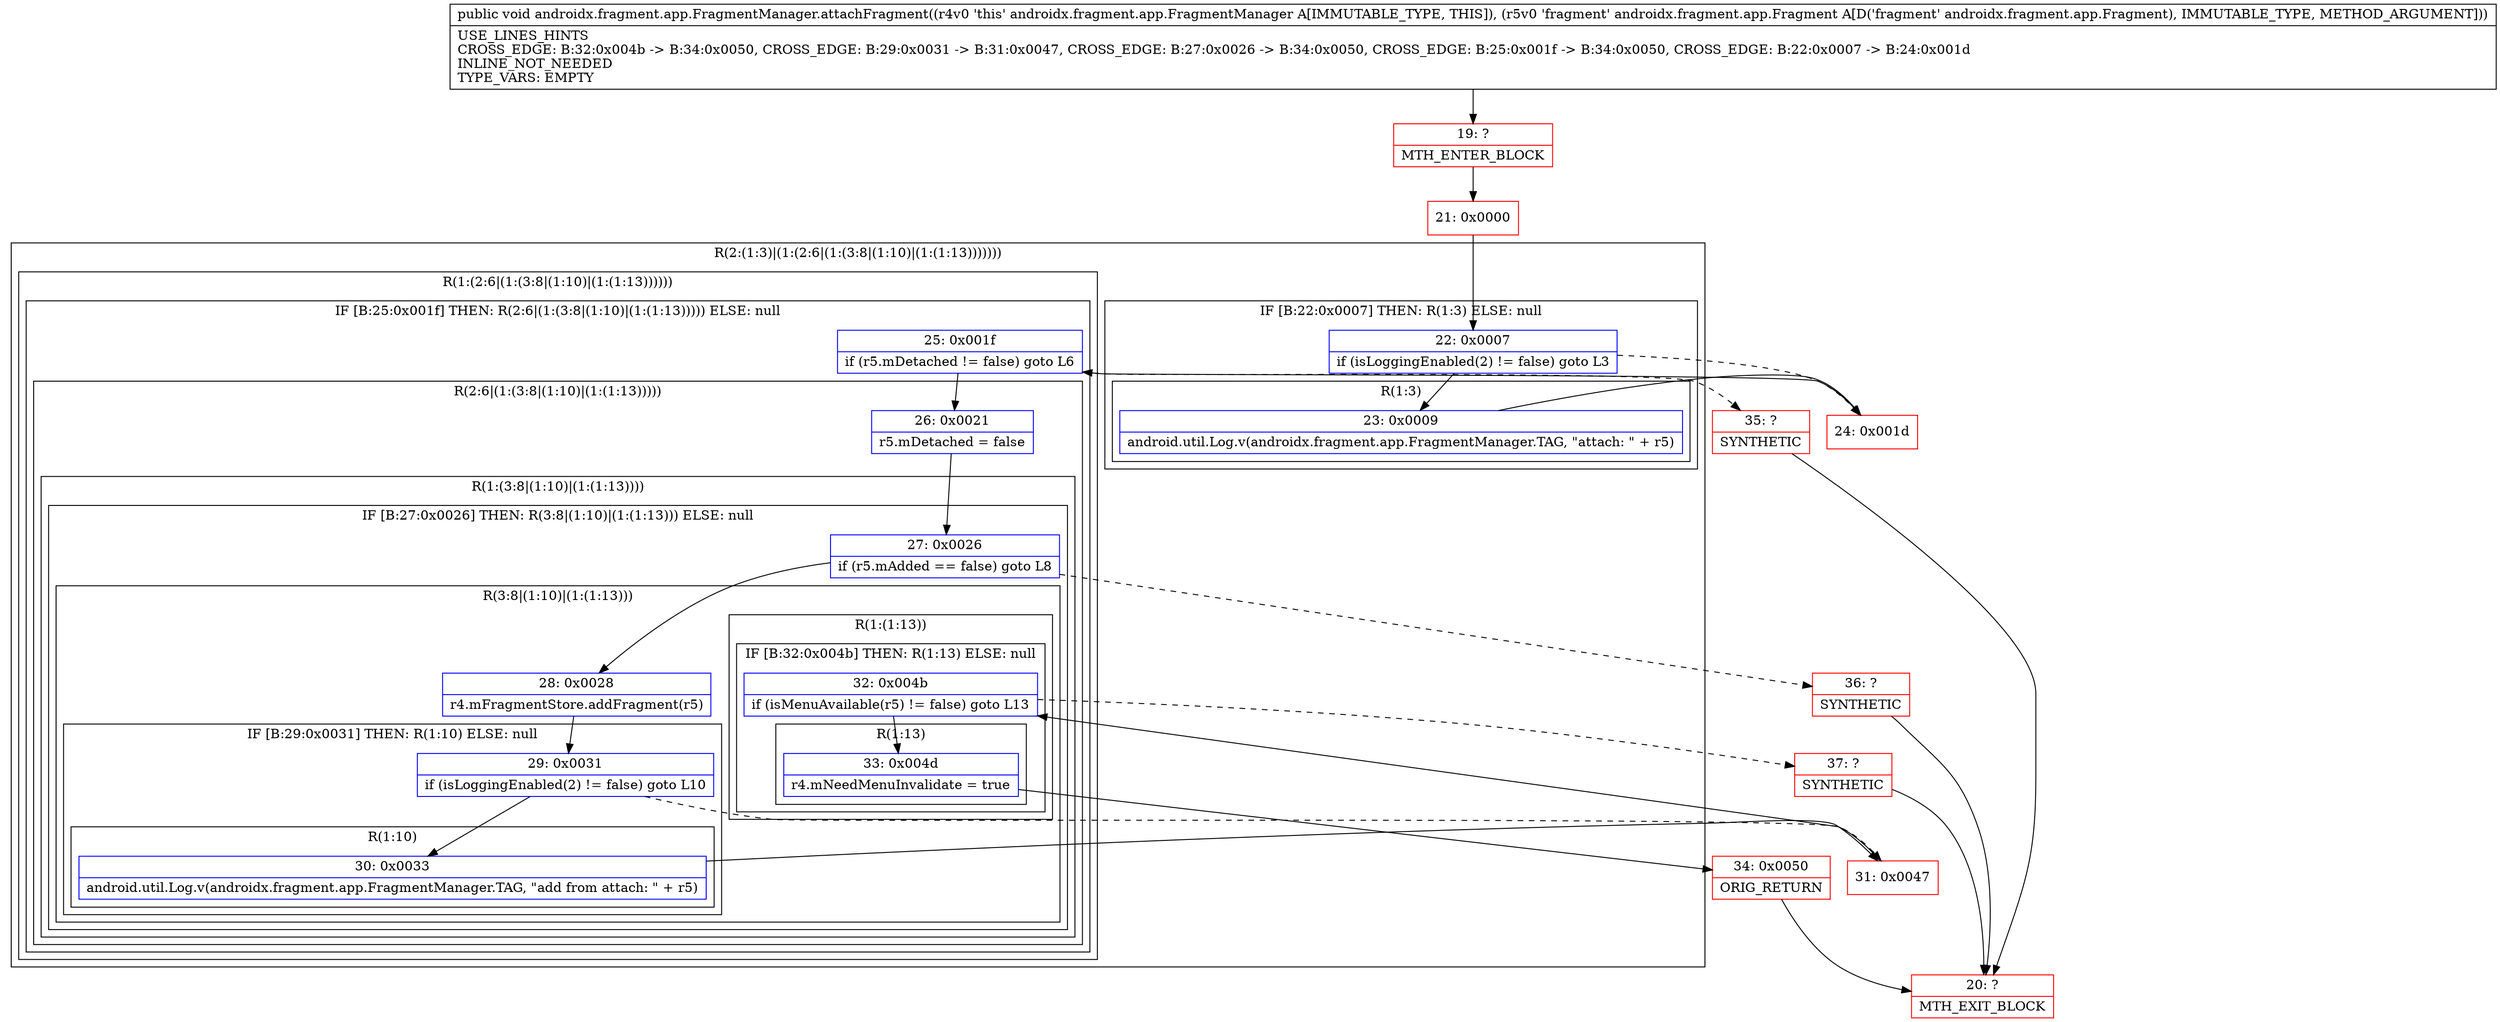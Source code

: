 digraph "CFG forandroidx.fragment.app.FragmentManager.attachFragment(Landroidx\/fragment\/app\/Fragment;)V" {
subgraph cluster_Region_207491395 {
label = "R(2:(1:3)|(1:(2:6|(1:(3:8|(1:10)|(1:(1:13)))))))";
node [shape=record,color=blue];
subgraph cluster_IfRegion_336027902 {
label = "IF [B:22:0x0007] THEN: R(1:3) ELSE: null";
node [shape=record,color=blue];
Node_22 [shape=record,label="{22\:\ 0x0007|if (isLoggingEnabled(2) != false) goto L3\l}"];
subgraph cluster_Region_1031622098 {
label = "R(1:3)";
node [shape=record,color=blue];
Node_23 [shape=record,label="{23\:\ 0x0009|android.util.Log.v(androidx.fragment.app.FragmentManager.TAG, \"attach: \" + r5)\l}"];
}
}
subgraph cluster_Region_338274372 {
label = "R(1:(2:6|(1:(3:8|(1:10)|(1:(1:13))))))";
node [shape=record,color=blue];
subgraph cluster_IfRegion_1753311115 {
label = "IF [B:25:0x001f] THEN: R(2:6|(1:(3:8|(1:10)|(1:(1:13))))) ELSE: null";
node [shape=record,color=blue];
Node_25 [shape=record,label="{25\:\ 0x001f|if (r5.mDetached != false) goto L6\l}"];
subgraph cluster_Region_1194257141 {
label = "R(2:6|(1:(3:8|(1:10)|(1:(1:13)))))";
node [shape=record,color=blue];
Node_26 [shape=record,label="{26\:\ 0x0021|r5.mDetached = false\l}"];
subgraph cluster_Region_275393567 {
label = "R(1:(3:8|(1:10)|(1:(1:13))))";
node [shape=record,color=blue];
subgraph cluster_IfRegion_1238945246 {
label = "IF [B:27:0x0026] THEN: R(3:8|(1:10)|(1:(1:13))) ELSE: null";
node [shape=record,color=blue];
Node_27 [shape=record,label="{27\:\ 0x0026|if (r5.mAdded == false) goto L8\l}"];
subgraph cluster_Region_713446993 {
label = "R(3:8|(1:10)|(1:(1:13)))";
node [shape=record,color=blue];
Node_28 [shape=record,label="{28\:\ 0x0028|r4.mFragmentStore.addFragment(r5)\l}"];
subgraph cluster_IfRegion_449800374 {
label = "IF [B:29:0x0031] THEN: R(1:10) ELSE: null";
node [shape=record,color=blue];
Node_29 [shape=record,label="{29\:\ 0x0031|if (isLoggingEnabled(2) != false) goto L10\l}"];
subgraph cluster_Region_1535423780 {
label = "R(1:10)";
node [shape=record,color=blue];
Node_30 [shape=record,label="{30\:\ 0x0033|android.util.Log.v(androidx.fragment.app.FragmentManager.TAG, \"add from attach: \" + r5)\l}"];
}
}
subgraph cluster_Region_1413297591 {
label = "R(1:(1:13))";
node [shape=record,color=blue];
subgraph cluster_IfRegion_1276237247 {
label = "IF [B:32:0x004b] THEN: R(1:13) ELSE: null";
node [shape=record,color=blue];
Node_32 [shape=record,label="{32\:\ 0x004b|if (isMenuAvailable(r5) != false) goto L13\l}"];
subgraph cluster_Region_771395155 {
label = "R(1:13)";
node [shape=record,color=blue];
Node_33 [shape=record,label="{33\:\ 0x004d|r4.mNeedMenuInvalidate = true\l}"];
}
}
}
}
}
}
}
}
}
}
Node_19 [shape=record,color=red,label="{19\:\ ?|MTH_ENTER_BLOCK\l}"];
Node_21 [shape=record,color=red,label="{21\:\ 0x0000}"];
Node_24 [shape=record,color=red,label="{24\:\ 0x001d}"];
Node_31 [shape=record,color=red,label="{31\:\ 0x0047}"];
Node_34 [shape=record,color=red,label="{34\:\ 0x0050|ORIG_RETURN\l}"];
Node_20 [shape=record,color=red,label="{20\:\ ?|MTH_EXIT_BLOCK\l}"];
Node_37 [shape=record,color=red,label="{37\:\ ?|SYNTHETIC\l}"];
Node_36 [shape=record,color=red,label="{36\:\ ?|SYNTHETIC\l}"];
Node_35 [shape=record,color=red,label="{35\:\ ?|SYNTHETIC\l}"];
MethodNode[shape=record,label="{public void androidx.fragment.app.FragmentManager.attachFragment((r4v0 'this' androidx.fragment.app.FragmentManager A[IMMUTABLE_TYPE, THIS]), (r5v0 'fragment' androidx.fragment.app.Fragment A[D('fragment' androidx.fragment.app.Fragment), IMMUTABLE_TYPE, METHOD_ARGUMENT]))  | USE_LINES_HINTS\lCROSS_EDGE: B:32:0x004b \-\> B:34:0x0050, CROSS_EDGE: B:29:0x0031 \-\> B:31:0x0047, CROSS_EDGE: B:27:0x0026 \-\> B:34:0x0050, CROSS_EDGE: B:25:0x001f \-\> B:34:0x0050, CROSS_EDGE: B:22:0x0007 \-\> B:24:0x001d\lINLINE_NOT_NEEDED\lTYPE_VARS: EMPTY\l}"];
MethodNode -> Node_19;Node_22 -> Node_23;
Node_22 -> Node_24[style=dashed];
Node_23 -> Node_24;
Node_25 -> Node_26;
Node_25 -> Node_35[style=dashed];
Node_26 -> Node_27;
Node_27 -> Node_28;
Node_27 -> Node_36[style=dashed];
Node_28 -> Node_29;
Node_29 -> Node_30;
Node_29 -> Node_31[style=dashed];
Node_30 -> Node_31;
Node_32 -> Node_33;
Node_32 -> Node_37[style=dashed];
Node_33 -> Node_34;
Node_19 -> Node_21;
Node_21 -> Node_22;
Node_24 -> Node_25;
Node_31 -> Node_32;
Node_34 -> Node_20;
Node_37 -> Node_20;
Node_36 -> Node_20;
Node_35 -> Node_20;
}

